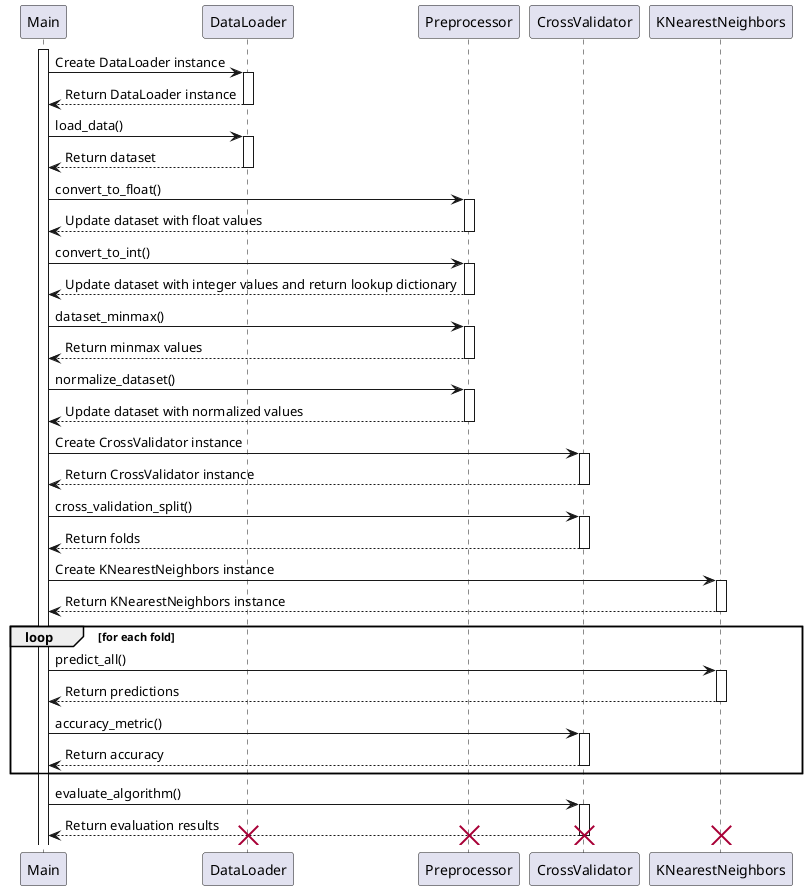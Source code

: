 @startuml

participant Main
participant DataLoader
participant Preprocessor
participant CrossValidator
participant KNearestNeighbors

activate Main

Main -> DataLoader : Create DataLoader instance
activate DataLoader
DataLoader --> Main : Return DataLoader instance
deactivate DataLoader

Main -> DataLoader : load_data()
activate DataLoader
DataLoader --> Main : Return dataset
deactivate DataLoader

Main -> Preprocessor : convert_to_float()
activate Preprocessor
Preprocessor --> Main : Update dataset with float values
deactivate Preprocessor

Main -> Preprocessor : convert_to_int()
activate Preprocessor
Preprocessor --> Main : Update dataset with integer values and return lookup dictionary
deactivate Preprocessor

Main -> Preprocessor : dataset_minmax()
activate Preprocessor
Preprocessor --> Main : Return minmax values
deactivate Preprocessor

Main -> Preprocessor : normalize_dataset()
activate Preprocessor
Preprocessor --> Main : Update dataset with normalized values
deactivate Preprocessor

Main -> CrossValidator : Create CrossValidator instance
activate CrossValidator
CrossValidator --> Main : Return CrossValidator instance
deactivate CrossValidator

Main -> CrossValidator : cross_validation_split()
activate CrossValidator
CrossValidator --> Main : Return folds
deactivate CrossValidator

Main -> KNearestNeighbors : Create KNearestNeighbors instance
activate KNearestNeighbors
KNearestNeighbors --> Main : Return KNearestNeighbors instance
deactivate KNearestNeighbors

loop for each fold
    Main -> KNearestNeighbors : predict_all()
    activate KNearestNeighbors
    KNearestNeighbors --> Main : Return predictions
    deactivate KNearestNeighbors

    Main -> CrossValidator : accuracy_metric()
    activate CrossValidator
    CrossValidator --> Main : Return accuracy
    deactivate CrossValidator
end

Main -> CrossValidator : evaluate_algorithm()
activate CrossValidator
CrossValidator --> Main : Return evaluation results
deactivate CrossValidator

destroy DataLoader
destroy Preprocessor
destroy CrossValidator
destroy KNearestNeighbors

@enduml
